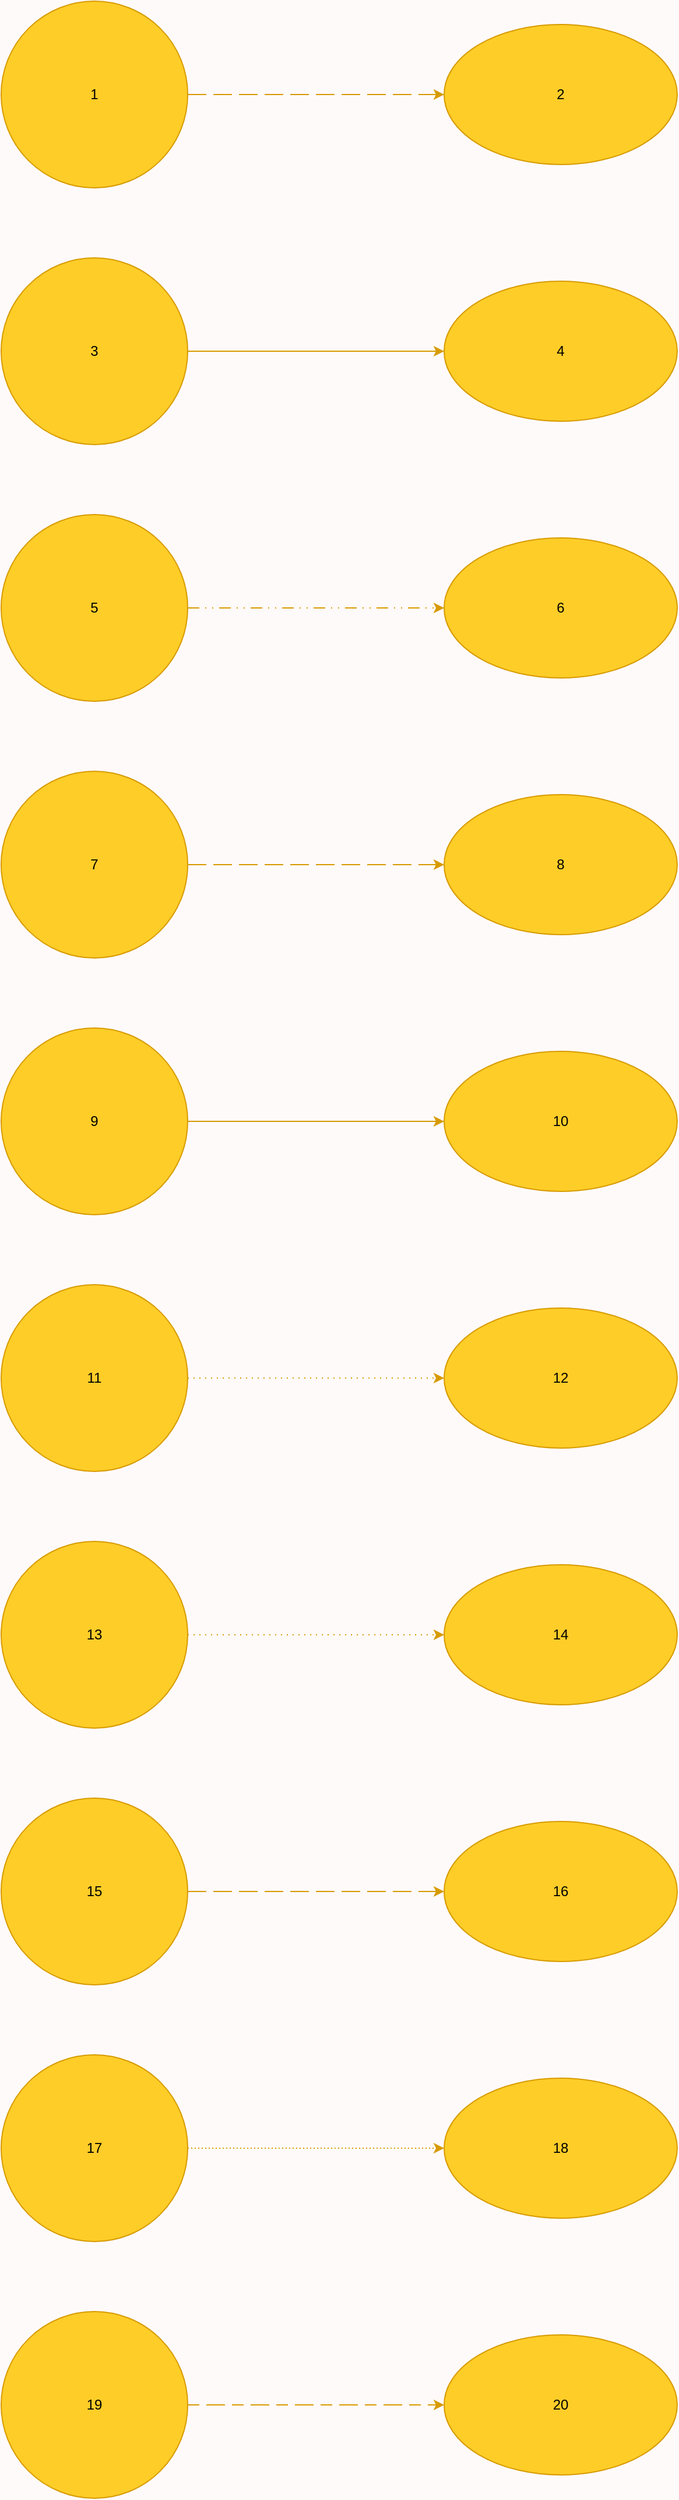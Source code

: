 <mxfile>
  <diagram id="fTf" name="Style-Plain">
    <mxGraphModel dx="0" dy="0" background="#FFFAFA" grid="0" gridSize="10" guides="1" tooltips="1" connect="1" arrows="1" fold="1" page="1" pageScale="1" pageWidth="1169" pageHeight="827" math="0" shadow="0">
      <root>
        <mxCell id="page_root_fTf" parent="fTf"/>
        <mxCell id="node_root_fTf" parent="page_root_fTf"/>
        <mxCell id="1" value="1" style="whiteSpace=wrap;html=1;fillColor=#ffcd28;strokeColor=#d79b00;fontColor=#000000;gradient=#ffa500;ellipse" vertex="1" parent="node_root_fTf">
          <mxGeometry x="120" y="30" width="160" height="160" as="geometry"/>
        </mxCell>
        <mxCell id="2" value="2" style="whiteSpace=wrap;html=1;fillColor=#ffcd28;strokeColor=#d79b00;fontColor=#000000;gradient=#ffa500;ellipse" vertex="1" parent="node_root_fTf">
          <mxGeometry x="500" y="50" width="200" height="120" as="geometry"/>
        </mxCell>
        <mxCell id="3" value="3" style="whiteSpace=wrap;html=1;fillColor=#ffcd28;strokeColor=#d79b00;fontColor=#000000;gradient=#ffa500;ellipse" vertex="1" parent="node_root_fTf">
          <mxGeometry x="120" y="250" width="160" height="160" as="geometry"/>
        </mxCell>
        <mxCell id="4" value="4" style="whiteSpace=wrap;html=1;fillColor=#ffcd28;strokeColor=#d79b00;fontColor=#000000;gradient=#ffa500;ellipse" vertex="1" parent="node_root_fTf">
          <mxGeometry x="500" y="270" width="200" height="120" as="geometry"/>
        </mxCell>
        <mxCell id="5" value="5" style="whiteSpace=wrap;html=1;fillColor=#ffcd28;strokeColor=#d79b00;fontColor=#000000;gradient=#ffa500;ellipse" vertex="1" parent="node_root_fTf">
          <mxGeometry x="120" y="470" width="160" height="160" as="geometry"/>
        </mxCell>
        <mxCell id="6" value="6" style="whiteSpace=wrap;html=1;fillColor=#ffcd28;strokeColor=#d79b00;fontColor=#000000;gradient=#ffa500;ellipse" vertex="1" parent="node_root_fTf">
          <mxGeometry x="500" y="490" width="200" height="120" as="geometry"/>
        </mxCell>
        <mxCell id="7" value="7" style="whiteSpace=wrap;html=1;fillColor=#ffcd28;strokeColor=#d79b00;fontColor=#000000;gradient=#ffa500;ellipse" vertex="1" parent="node_root_fTf">
          <mxGeometry x="120" y="690" width="160" height="160" as="geometry"/>
        </mxCell>
        <mxCell id="8" value="8" style="whiteSpace=wrap;html=1;fillColor=#ffcd28;strokeColor=#d79b00;fontColor=#000000;gradient=#ffa500;ellipse" vertex="1" parent="node_root_fTf">
          <mxGeometry x="500" y="710" width="200" height="120" as="geometry"/>
        </mxCell>
        <mxCell id="9" value="9" style="whiteSpace=wrap;html=1;fillColor=#ffcd28;strokeColor=#d79b00;fontColor=#000000;gradient=#ffa500;ellipse" vertex="1" parent="node_root_fTf">
          <mxGeometry x="120" y="910" width="160" height="160" as="geometry"/>
        </mxCell>
        <mxCell id="10" value="10" style="whiteSpace=wrap;html=1;fillColor=#ffcd28;strokeColor=#d79b00;fontColor=#000000;gradient=#ffa500;ellipse" vertex="1" parent="node_root_fTf">
          <mxGeometry x="500" y="930" width="200" height="120" as="geometry"/>
        </mxCell>
        <mxCell id="11" value="11" style="whiteSpace=wrap;html=1;fillColor=#ffcd28;strokeColor=#d79b00;fontColor=#000000;gradient=#ffa500;ellipse" vertex="1" parent="node_root_fTf">
          <mxGeometry x="120" y="1130" width="160" height="160" as="geometry"/>
        </mxCell>
        <mxCell id="12" value="12" style="whiteSpace=wrap;html=1;fillColor=#ffcd28;strokeColor=#d79b00;fontColor=#000000;gradient=#ffa500;ellipse" vertex="1" parent="node_root_fTf">
          <mxGeometry x="500" y="1150" width="200" height="120" as="geometry"/>
        </mxCell>
        <mxCell id="13" value="13" style="whiteSpace=wrap;html=1;fillColor=#ffcd28;strokeColor=#d79b00;fontColor=#000000;gradient=#ffa500;ellipse" vertex="1" parent="node_root_fTf">
          <mxGeometry x="120" y="1350" width="160" height="160" as="geometry"/>
        </mxCell>
        <mxCell id="14" value="14" style="whiteSpace=wrap;html=1;fillColor=#ffcd28;strokeColor=#d79b00;fontColor=#000000;gradient=#ffa500;ellipse" vertex="1" parent="node_root_fTf">
          <mxGeometry x="500" y="1370" width="200" height="120" as="geometry"/>
        </mxCell>
        <mxCell id="15" value="15" style="whiteSpace=wrap;html=1;fillColor=#ffcd28;strokeColor=#d79b00;fontColor=#000000;gradient=#ffa500;ellipse" vertex="1" parent="node_root_fTf">
          <mxGeometry x="120" y="1570" width="160" height="160" as="geometry"/>
        </mxCell>
        <mxCell id="16" value="16" style="whiteSpace=wrap;html=1;fillColor=#ffcd28;strokeColor=#d79b00;fontColor=#000000;gradient=#ffa500;ellipse" vertex="1" parent="node_root_fTf">
          <mxGeometry x="500" y="1590" width="200" height="120" as="geometry"/>
        </mxCell>
        <mxCell id="17" value="17" style="whiteSpace=wrap;html=1;fillColor=#ffcd28;strokeColor=#d79b00;fontColor=#000000;gradient=#ffa500;ellipse" vertex="1" parent="node_root_fTf">
          <mxGeometry x="120" y="1790" width="160" height="160" as="geometry"/>
        </mxCell>
        <mxCell id="18" value="18" style="whiteSpace=wrap;html=1;fillColor=#ffcd28;strokeColor=#d79b00;fontColor=#000000;gradient=#ffa500;ellipse" vertex="1" parent="node_root_fTf">
          <mxGeometry x="500" y="1810" width="200" height="120" as="geometry"/>
        </mxCell>
        <mxCell id="19" value="19" style="whiteSpace=wrap;html=1;fillColor=#ffcd28;strokeColor=#d79b00;fontColor=#000000;gradient=#ffa500;ellipse" vertex="1" parent="node_root_fTf">
          <mxGeometry x="120" y="2010" width="160" height="160" as="geometry"/>
        </mxCell>
        <mxCell id="20" value="20" style="whiteSpace=wrap;html=1;fillColor=#ffcd28;strokeColor=#d79b00;fontColor=#000000;gradient=#ffa500;ellipse" vertex="1" parent="node_root_fTf">
          <mxGeometry x="500" y="2030" width="200" height="120" as="geometry"/>
        </mxCell>
        <mxCell id="fTf-22" value="" style="whiteSpace=wrap;html=1;fillColor=#ffcd28;strokeColor=#d79b00;dashed=1;fixDash=1;dashPattern=16 6;edgeStyle=none;exitX=1;exitY=0.5;exitDx=0;exitDy=0;entryX=0;entryY=0.5;entryDx=0;entryDy=0" parent="node_root_fTf" source="1" target="2" edge="1">
          <mxGeometry relative="1" as="geometry"/>
        </mxCell>
        <mxCell id="fTf-23" value="" style="whiteSpace=wrap;html=1;fillColor=#ffcd28;strokeColor=#d79b00;edgeStyle=none;exitX=1;exitY=0.5;exitDx=0;exitDy=0;entryX=0;entryY=0.5;entryDx=0;entryDy=0" parent="node_root_fTf" source="3" target="4" edge="1">
          <mxGeometry relative="1" as="geometry"/>
        </mxCell>
        <mxCell id="fTf-24" value="" style="whiteSpace=wrap;html=1;fillColor=#ffcd28;strokeColor=#d79b00;dashed=1;fixDash=1;dashPattern=10 5 1 5 1 5;edgeStyle=none;exitX=1;exitY=0.5;exitDx=0;exitDy=0;entryX=0;entryY=0.5;entryDx=0;entryDy=0" parent="node_root_fTf" source="5" target="6" edge="1">
          <mxGeometry relative="1" as="geometry"/>
        </mxCell>
        <mxCell id="fTf-25" value="" style="whiteSpace=wrap;html=1;fillColor=#ffcd28;strokeColor=#d79b00;dashed=1;fixDash=1;dashPattern=16 6;edgeStyle=none;exitX=1;exitY=0.5;exitDx=0;exitDy=0;entryX=0;entryY=0.5;entryDx=0;entryDy=0" parent="node_root_fTf" source="7" target="8" edge="1">
          <mxGeometry relative="1" as="geometry"/>
        </mxCell>
        <mxCell id="fTf-26" value="" style="whiteSpace=wrap;html=1;fillColor=#ffcd28;strokeColor=#d79b00;edgeStyle=none;exitX=1;exitY=0.5;exitDx=0;exitDy=0;entryX=0;entryY=0.5;entryDx=0;entryDy=0" parent="node_root_fTf" source="9" target="10" edge="1">
          <mxGeometry relative="1" as="geometry"/>
        </mxCell>
        <mxCell id="fTf-27" value="" style="whiteSpace=wrap;html=1;fillColor=#ffcd28;strokeColor=#d79b00;dashed=1;fixDash=1;dashPattern=1 4;edgeStyle=none;exitX=1;exitY=0.5;exitDx=0;exitDy=0;entryX=0;entryY=0.5;entryDx=0;entryDy=0" parent="node_root_fTf" source="11" target="12" edge="1">
          <mxGeometry relative="1" as="geometry"/>
        </mxCell>
        <mxCell id="fTf-28" value="" style="whiteSpace=wrap;html=1;fillColor=#ffcd28;strokeColor=#d79b00;dashed=1;fixDash=1;dashPattern=1 4;edgeStyle=none;exitX=1;exitY=0.5;exitDx=0;exitDy=0;entryX=0;entryY=0.5;entryDx=0;entryDy=0" parent="node_root_fTf" source="13" target="14" edge="1">
          <mxGeometry relative="1" as="geometry"/>
        </mxCell>
        <mxCell id="fTf-29" value="" style="whiteSpace=wrap;html=1;fillColor=#ffcd28;strokeColor=#d79b00;dashed=1;fixDash=1;dashPattern=16 6;edgeStyle=none;exitX=1;exitY=0.5;exitDx=0;exitDy=0;entryX=0;entryY=0.5;entryDx=0;entryDy=0" parent="node_root_fTf" source="15" target="16" edge="1">
          <mxGeometry relative="1" as="geometry"/>
        </mxCell>
        <mxCell id="fTf-30" value="" style="whiteSpace=wrap;html=1;fillColor=#ffcd28;strokeColor=#d79b00;dashed=1;fixDash=1;dashPattern=1 2;edgeStyle=none;exitX=1;exitY=0.5;exitDx=0;exitDy=0;entryX=0;entryY=0.5;entryDx=0;entryDy=0" parent="node_root_fTf" source="17" target="18" edge="1">
          <mxGeometry relative="1" as="geometry"/>
        </mxCell>
        <mxCell id="fTf-31" value="" style="whiteSpace=wrap;html=1;fillColor=#ffcd28;strokeColor=#d79b00;dashed=1;fixDash=1;dashPattern=10 6 16 6;edgeStyle=none;exitX=1;exitY=0.5;exitDx=0;exitDy=0;entryX=0;entryY=0.5;entryDx=0;entryDy=0" parent="node_root_fTf" source="19" target="20" edge="1">
          <mxGeometry relative="1" as="geometry"/>
        </mxCell>
      </root>
    </mxGraphModel>
  </diagram>
</mxfile>